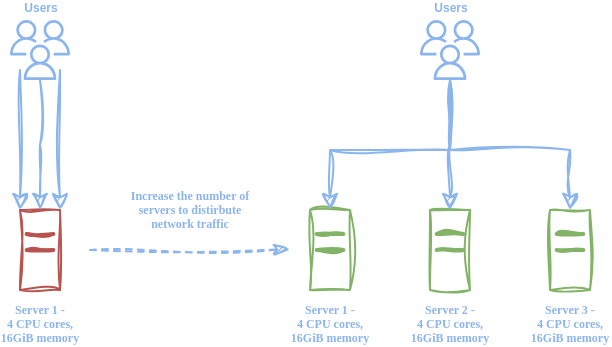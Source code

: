 <mxfile version="21.2.8" type="device" pages="2">
  <diagram name="Page-1" id="F6b45mlh2YlPmMmq8hf2">
    <mxGraphModel dx="595" dy="349" grid="1" gridSize="10" guides="1" tooltips="1" connect="1" arrows="1" fold="1" page="1" pageScale="1" pageWidth="850" pageHeight="1100" math="0" shadow="0">
      <root>
        <mxCell id="0" />
        <mxCell id="1" parent="0" />
        <mxCell id="6wNqSqXfvCQ5wzyr89gR-1" value="Server 1 -&#xa;4 CPU cores,&#xa;16GiB memory" style="group;strokeColor=#b85450;fontSize=6;labelPosition=center;verticalLabelPosition=bottom;align=center;verticalAlign=top;fontFamily=Verdana;sketch=1;curveFitting=1;jiggle=2;fillColor=none;fontStyle=1;fontColor=#8CB5EE;" parent="1" vertex="1" connectable="0">
          <mxGeometry x="85" y="180" width="20" height="40" as="geometry" />
        </mxCell>
        <mxCell id="6wNqSqXfvCQ5wzyr89gR-3" value="" style="line;strokeWidth=2;html=1;sketch=1;curveFitting=1;jiggle=2;strokeColor=#b85450;fillColor=#f8cecc;fontSize=6;fontStyle=1;fontColor=#8CB5EE;" parent="6wNqSqXfvCQ5wzyr89gR-1" vertex="1">
          <mxGeometry x="3.333" y="8" width="13.333" height="8" as="geometry" />
        </mxCell>
        <mxCell id="6wNqSqXfvCQ5wzyr89gR-4" value="" style="line;strokeWidth=2;html=1;sketch=1;curveFitting=1;jiggle=2;strokeColor=#b85450;fillColor=#f8cecc;fontSize=6;fontStyle=1;fontColor=#8CB5EE;" parent="6wNqSqXfvCQ5wzyr89gR-1" vertex="1">
          <mxGeometry x="3.333" y="16" width="13.333" height="8" as="geometry" />
        </mxCell>
        <mxCell id="6wNqSqXfvCQ5wzyr89gR-48" value="Server 2 -&#xa;4 CPU cores,&#xa;16GiB memory" style="group;strokeColor=#82b366;fontSize=6;labelPosition=center;verticalLabelPosition=bottom;align=center;verticalAlign=top;fontFamily=Verdana;sketch=1;curveFitting=1;jiggle=2;fillColor=none;fontStyle=1;fontColor=#8CB5EE;" parent="1" vertex="1" connectable="0">
          <mxGeometry x="290" y="180" width="20" height="40" as="geometry" />
        </mxCell>
        <mxCell id="6wNqSqXfvCQ5wzyr89gR-49" value="" style="line;strokeWidth=2;html=1;sketch=1;curveFitting=1;jiggle=2;strokeColor=#82b366;fillColor=#d5e8d4;fontSize=6;fontStyle=1;fontColor=#8CB5EE;" parent="6wNqSqXfvCQ5wzyr89gR-48" vertex="1">
          <mxGeometry x="3.333" y="8" width="13.333" height="8" as="geometry" />
        </mxCell>
        <mxCell id="6wNqSqXfvCQ5wzyr89gR-50" value="" style="line;strokeWidth=2;html=1;sketch=1;curveFitting=1;jiggle=2;strokeColor=#82b366;fillColor=#d5e8d4;fontSize=6;fontStyle=1;fontColor=#8CB5EE;" parent="6wNqSqXfvCQ5wzyr89gR-48" vertex="1">
          <mxGeometry x="3.333" y="16" width="13.333" height="8" as="geometry" />
        </mxCell>
        <mxCell id="6wNqSqXfvCQ5wzyr89gR-51" value="Server 1 -&#xa;4 CPU cores,&#xa;16GiB memory" style="group;strokeColor=#82b366;fontSize=6;labelPosition=center;verticalLabelPosition=bottom;align=center;verticalAlign=top;fontFamily=Verdana;sketch=1;curveFitting=1;jiggle=2;fillColor=none;fontStyle=1;fontColor=#8CB5EE;" parent="1" vertex="1" connectable="0">
          <mxGeometry x="230" y="180" width="20" height="40" as="geometry" />
        </mxCell>
        <mxCell id="6wNqSqXfvCQ5wzyr89gR-52" value="" style="line;strokeWidth=2;html=1;sketch=1;curveFitting=1;jiggle=2;strokeColor=#82b366;fillColor=#d5e8d4;fontSize=6;fontStyle=1;fontColor=#8CB5EE;" parent="6wNqSqXfvCQ5wzyr89gR-51" vertex="1">
          <mxGeometry x="3.333" y="8" width="13.333" height="8" as="geometry" />
        </mxCell>
        <mxCell id="6wNqSqXfvCQ5wzyr89gR-53" value="" style="line;strokeWidth=2;html=1;sketch=1;curveFitting=1;jiggle=2;strokeColor=#82b366;fillColor=#d5e8d4;fontSize=6;fontStyle=1;fontColor=#8CB5EE;" parent="6wNqSqXfvCQ5wzyr89gR-51" vertex="1">
          <mxGeometry x="3.333" y="16" width="13.333" height="8" as="geometry" />
        </mxCell>
        <mxCell id="6wNqSqXfvCQ5wzyr89gR-54" value="Server 3 -&#xa;4 CPU cores,&#xa;16GiB memory" style="group;strokeColor=#82b366;fontSize=6;labelPosition=center;verticalLabelPosition=bottom;align=center;verticalAlign=top;fontFamily=Verdana;sketch=1;curveFitting=1;jiggle=2;fillColor=none;fontStyle=1;fontColor=#8CB5EE;" parent="1" vertex="1" connectable="0">
          <mxGeometry x="350" y="180" width="20" height="40" as="geometry" />
        </mxCell>
        <mxCell id="6wNqSqXfvCQ5wzyr89gR-55" value="" style="line;strokeWidth=2;html=1;sketch=1;curveFitting=1;jiggle=2;strokeColor=#82b366;fillColor=#d5e8d4;fontSize=6;fontStyle=1;fontColor=#8CB5EE;" parent="6wNqSqXfvCQ5wzyr89gR-54" vertex="1">
          <mxGeometry x="3.333" y="8" width="13.333" height="8" as="geometry" />
        </mxCell>
        <mxCell id="6wNqSqXfvCQ5wzyr89gR-56" value="" style="line;strokeWidth=2;html=1;sketch=1;curveFitting=1;jiggle=2;strokeColor=#82b366;fillColor=#d5e8d4;fontSize=6;fontStyle=1;fontColor=#8CB5EE;" parent="6wNqSqXfvCQ5wzyr89gR-54" vertex="1">
          <mxGeometry x="3.333" y="16" width="13.333" height="8" as="geometry" />
        </mxCell>
        <mxCell id="6wNqSqXfvCQ5wzyr89gR-61" value="" style="edgeStyle=none;orthogonalLoop=1;jettySize=auto;html=1;rounded=1;sketch=1;curveFitting=1;jiggle=2;strokeColor=#8CB5EE;endArrow=classicThin;endFill=1;fontColor=#8CB5EE;fontSize=6;fontStyle=1;dashed=1;" parent="1" edge="1">
          <mxGeometry width="100" relative="1" as="geometry">
            <mxPoint x="120" y="200" as="sourcePoint" />
            <mxPoint x="220" y="199.71" as="targetPoint" />
            <Array as="points" />
          </mxGeometry>
        </mxCell>
        <mxCell id="AsDdCNnKRZNUmmkMPWEp-7" style="edgeStyle=orthogonalEdgeStyle;rounded=0;orthogonalLoop=1;jettySize=auto;html=1;sketch=1;curveFitting=1;jiggle=2;strokeColor=#8CB5EE;" edge="1" parent="1" source="AsDdCNnKRZNUmmkMPWEp-6">
          <mxGeometry relative="1" as="geometry">
            <mxPoint x="95" y="180" as="targetPoint" />
          </mxGeometry>
        </mxCell>
        <mxCell id="AsDdCNnKRZNUmmkMPWEp-6" value="&lt;b style=&quot;font-size: 6px;&quot;&gt;Users&lt;/b&gt;" style="sketch=0;outlineConnect=0;fontColor=#8CB5EE;gradientColor=none;fillColor=#8CB5EE;strokeColor=none;dashed=0;verticalLabelPosition=top;verticalAlign=bottom;align=center;html=1;fontSize=6;fontStyle=0;aspect=fixed;pointerEvents=1;shape=mxgraph.aws4.users;labelPosition=center;" vertex="1" parent="1">
          <mxGeometry x="80" y="85" width="30" height="30" as="geometry" />
        </mxCell>
        <mxCell id="AsDdCNnKRZNUmmkMPWEp-9" style="edgeStyle=orthogonalEdgeStyle;rounded=0;orthogonalLoop=1;jettySize=auto;html=1;strokeColor=#8CB5EE;sketch=1;curveFitting=1;jiggle=2;" edge="1" parent="1" source="AsDdCNnKRZNUmmkMPWEp-8">
          <mxGeometry relative="1" as="geometry">
            <mxPoint x="300" y="180" as="targetPoint" />
          </mxGeometry>
        </mxCell>
        <mxCell id="AsDdCNnKRZNUmmkMPWEp-10" style="edgeStyle=orthogonalEdgeStyle;rounded=0;orthogonalLoop=1;jettySize=auto;html=1;strokeColor=#8CB5EE;sketch=1;curveFitting=1;jiggle=2;" edge="1" parent="1" source="AsDdCNnKRZNUmmkMPWEp-8">
          <mxGeometry relative="1" as="geometry">
            <mxPoint x="240" y="180" as="targetPoint" />
            <Array as="points">
              <mxPoint x="300" y="150" />
              <mxPoint x="240" y="150" />
            </Array>
          </mxGeometry>
        </mxCell>
        <mxCell id="AsDdCNnKRZNUmmkMPWEp-11" style="edgeStyle=orthogonalEdgeStyle;rounded=0;orthogonalLoop=1;jettySize=auto;html=1;strokeColor=#8CB5EE;sketch=1;curveFitting=1;jiggle=2;" edge="1" parent="1" source="AsDdCNnKRZNUmmkMPWEp-8">
          <mxGeometry relative="1" as="geometry">
            <mxPoint x="360" y="180" as="targetPoint" />
            <Array as="points">
              <mxPoint x="300" y="150" />
              <mxPoint x="360" y="150" />
            </Array>
          </mxGeometry>
        </mxCell>
        <mxCell id="AsDdCNnKRZNUmmkMPWEp-8" value="&lt;b style=&quot;font-size: 6px;&quot;&gt;Users&lt;/b&gt;" style="sketch=0;outlineConnect=0;fontColor=#8CB5EE;gradientColor=none;fillColor=#8CB5EE;strokeColor=none;dashed=0;verticalLabelPosition=top;verticalAlign=bottom;align=center;html=1;fontSize=6;fontStyle=0;aspect=fixed;pointerEvents=1;shape=mxgraph.aws4.users;labelPosition=center;" vertex="1" parent="1">
          <mxGeometry x="285" y="85" width="30" height="30" as="geometry" />
        </mxCell>
        <mxCell id="AsDdCNnKRZNUmmkMPWEp-12" value="Increase the number of &#xa;servers to distirbute&#xa;network traffic" style="text;align=center;verticalAlign=middle;resizable=0;points=[];autosize=1;strokeColor=none;fillColor=none;fontColor=#8CB5EE;fontSize=6;fontStyle=1;fontFamily=Verdana;" vertex="1" parent="1">
          <mxGeometry x="120" y="160" width="100" height="40" as="geometry" />
        </mxCell>
        <mxCell id="AsDdCNnKRZNUmmkMPWEp-14" style="edgeStyle=orthogonalEdgeStyle;rounded=0;orthogonalLoop=1;jettySize=auto;html=1;sketch=1;curveFitting=1;jiggle=2;strokeColor=#8CB5EE;" edge="1" parent="1">
          <mxGeometry relative="1" as="geometry">
            <mxPoint x="85" y="180" as="targetPoint" />
            <mxPoint x="85" y="110" as="sourcePoint" />
          </mxGeometry>
        </mxCell>
        <mxCell id="AsDdCNnKRZNUmmkMPWEp-15" style="edgeStyle=orthogonalEdgeStyle;rounded=0;orthogonalLoop=1;jettySize=auto;html=1;sketch=1;curveFitting=1;jiggle=2;strokeColor=#8CB5EE;" edge="1" parent="1">
          <mxGeometry relative="1" as="geometry">
            <mxPoint x="105" y="180" as="targetPoint" />
            <mxPoint x="105" y="110" as="sourcePoint" />
          </mxGeometry>
        </mxCell>
      </root>
    </mxGraphModel>
  </diagram>
  <diagram id="sQgWy0Glizr-BnA-MxLu" name="Page-2">
    <mxGraphModel dx="496" dy="291" grid="1" gridSize="10" guides="1" tooltips="1" connect="1" arrows="1" fold="1" page="1" pageScale="1" pageWidth="850" pageHeight="1100" math="0" shadow="0">
      <root>
        <mxCell id="0" />
        <mxCell id="1" parent="0" />
        <mxCell id="fL7lZTnlTA15-pzCUfqG-1" value="Server 1 - &#xa;4 CPU cores,&#xa;16GiB memory" style="group;strokeColor=#b85450;fontSize=7;labelPosition=center;verticalLabelPosition=bottom;align=center;verticalAlign=top;fontFamily=Verdana;sketch=1;curveFitting=1;jiggle=2;fillColor=none;fontStyle=1;fontColor=#8CB5EE;" parent="1" vertex="1" connectable="0">
          <mxGeometry x="100" y="300" width="20" height="40" as="geometry" />
        </mxCell>
        <mxCell id="fL7lZTnlTA15-pzCUfqG-2" value="" style="line;strokeWidth=2;html=1;sketch=1;curveFitting=1;jiggle=2;strokeColor=#b85450;fillColor=#f8cecc;fontStyle=1" parent="fL7lZTnlTA15-pzCUfqG-1" vertex="1">
          <mxGeometry x="3.333" y="8" width="13.333" height="8" as="geometry" />
        </mxCell>
        <mxCell id="fL7lZTnlTA15-pzCUfqG-3" value="" style="line;strokeWidth=2;html=1;sketch=1;curveFitting=1;jiggle=2;strokeColor=#b85450;fillColor=none;fontStyle=1" parent="fL7lZTnlTA15-pzCUfqG-1" vertex="1">
          <mxGeometry x="3.333" y="16" width="13.333" height="8" as="geometry" />
        </mxCell>
        <mxCell id="fL7lZTnlTA15-pzCUfqG-4" value="Server 1 - &#xa;8 CPU cores,&#xa;32GB memory" style="group;strokeColor=#82b366;fontSize=7;labelPosition=center;verticalLabelPosition=bottom;align=center;verticalAlign=top;fontFamily=Verdana;sketch=1;curveFitting=1;jiggle=2;fillColor=none;fontStyle=1;fontColor=#8CB5EE;" parent="1" vertex="1" connectable="0">
          <mxGeometry x="240" y="280" width="30" height="60" as="geometry" />
        </mxCell>
        <mxCell id="fL7lZTnlTA15-pzCUfqG-5" value="" style="line;strokeWidth=2;html=1;sketch=1;curveFitting=1;jiggle=2;strokeColor=#82b366;fillColor=#d5e8d4;fontStyle=1" parent="fL7lZTnlTA15-pzCUfqG-4" vertex="1">
          <mxGeometry x="5" y="12" width="20" height="12" as="geometry" />
        </mxCell>
        <mxCell id="fL7lZTnlTA15-pzCUfqG-6" value="" style="line;strokeWidth=2;html=1;sketch=1;curveFitting=1;jiggle=2;strokeColor=#82b366;fillColor=#d5e8d4;fontStyle=1" parent="fL7lZTnlTA15-pzCUfqG-4" vertex="1">
          <mxGeometry x="5" y="24" width="20" height="12" as="geometry" />
        </mxCell>
        <mxCell id="fL7lZTnlTA15-pzCUfqG-7" value="" style="edgeStyle=none;orthogonalLoop=1;jettySize=auto;html=1;rounded=0;sketch=1;curveFitting=1;jiggle=2;strokeColor=#8CB5EE;endArrow=classicThin;endFill=1;fontColor=#8CB5EE;fontStyle=1;dashed=1;" parent="1" edge="1">
          <mxGeometry width="100" relative="1" as="geometry">
            <mxPoint x="130" y="320" as="sourcePoint" />
            <mxPoint x="230" y="320" as="targetPoint" />
            <Array as="points" />
          </mxGeometry>
        </mxCell>
        <mxCell id="PG-_tTAaqSgrECH8_LJu-1" style="edgeStyle=orthogonalEdgeStyle;rounded=0;orthogonalLoop=1;jettySize=auto;html=1;sketch=1;curveFitting=1;jiggle=2;strokeColor=#8CB5EE;" edge="1" parent="1" source="PG-_tTAaqSgrECH8_LJu-2">
          <mxGeometry relative="1" as="geometry">
            <mxPoint x="110" y="300" as="targetPoint" />
          </mxGeometry>
        </mxCell>
        <mxCell id="PG-_tTAaqSgrECH8_LJu-2" value="&lt;b style=&quot;font-size: 6px;&quot;&gt;Users&lt;/b&gt;" style="sketch=0;outlineConnect=0;fontColor=#8CB5EE;gradientColor=none;fillColor=#8CB5EE;strokeColor=none;dashed=0;verticalLabelPosition=top;verticalAlign=bottom;align=center;html=1;fontSize=6;fontStyle=0;aspect=fixed;pointerEvents=1;shape=mxgraph.aws4.users;labelPosition=center;" vertex="1" parent="1">
          <mxGeometry x="95" y="205" width="30" height="30" as="geometry" />
        </mxCell>
        <mxCell id="PG-_tTAaqSgrECH8_LJu-3" style="edgeStyle=orthogonalEdgeStyle;rounded=0;orthogonalLoop=1;jettySize=auto;html=1;sketch=1;curveFitting=1;jiggle=2;strokeColor=#8CB5EE;" edge="1" parent="1">
          <mxGeometry relative="1" as="geometry">
            <mxPoint x="100" y="300" as="targetPoint" />
            <mxPoint x="100" y="230" as="sourcePoint" />
          </mxGeometry>
        </mxCell>
        <mxCell id="PG-_tTAaqSgrECH8_LJu-4" style="edgeStyle=orthogonalEdgeStyle;rounded=0;orthogonalLoop=1;jettySize=auto;html=1;sketch=1;curveFitting=1;jiggle=2;strokeColor=#8CB5EE;" edge="1" parent="1">
          <mxGeometry relative="1" as="geometry">
            <mxPoint x="120" y="300" as="targetPoint" />
            <mxPoint x="120" y="230" as="sourcePoint" />
          </mxGeometry>
        </mxCell>
        <mxCell id="PG-_tTAaqSgrECH8_LJu-9" style="edgeStyle=orthogonalEdgeStyle;rounded=0;orthogonalLoop=1;jettySize=auto;html=1;sketch=1;curveFitting=1;jiggle=2;strokeColor=#8CB5EE;" edge="1" parent="1" source="PG-_tTAaqSgrECH8_LJu-10">
          <mxGeometry relative="1" as="geometry">
            <mxPoint x="255" y="280" as="targetPoint" />
          </mxGeometry>
        </mxCell>
        <mxCell id="PG-_tTAaqSgrECH8_LJu-10" value="&lt;b style=&quot;font-size: 6px;&quot;&gt;Users&lt;/b&gt;" style="sketch=0;outlineConnect=0;fontColor=#8CB5EE;gradientColor=none;fillColor=#8CB5EE;strokeColor=none;dashed=0;verticalLabelPosition=top;verticalAlign=bottom;align=center;html=1;fontSize=6;fontStyle=0;aspect=fixed;pointerEvents=1;shape=mxgraph.aws4.users;labelPosition=center;" vertex="1" parent="1">
          <mxGeometry x="240" y="205" width="30" height="30" as="geometry" />
        </mxCell>
        <mxCell id="PG-_tTAaqSgrECH8_LJu-11" style="edgeStyle=orthogonalEdgeStyle;rounded=0;orthogonalLoop=1;jettySize=auto;html=1;sketch=1;curveFitting=1;jiggle=2;strokeColor=#8CB5EE;" edge="1" parent="1">
          <mxGeometry relative="1" as="geometry">
            <mxPoint x="245" y="280" as="targetPoint" />
            <mxPoint x="245" y="230" as="sourcePoint" />
          </mxGeometry>
        </mxCell>
        <mxCell id="PG-_tTAaqSgrECH8_LJu-12" style="edgeStyle=orthogonalEdgeStyle;rounded=0;orthogonalLoop=1;jettySize=auto;html=1;sketch=1;curveFitting=1;jiggle=2;strokeColor=#8CB5EE;" edge="1" parent="1">
          <mxGeometry relative="1" as="geometry">
            <mxPoint x="265" y="280" as="targetPoint" />
            <mxPoint x="265" y="230" as="sourcePoint" />
          </mxGeometry>
        </mxCell>
        <mxCell id="XbXH-Iv01xMm2d-SM-cE-1" value="Change the underlying&#xa;hardware to handle&#xa;increase in traffic" style="text;align=center;verticalAlign=middle;resizable=0;points=[];autosize=1;strokeColor=none;fillColor=none;fontColor=#8CB5EE;fontSize=6;fontStyle=1;fontFamily=Verdana;" vertex="1" parent="1">
          <mxGeometry x="130" y="280" width="100" height="40" as="geometry" />
        </mxCell>
      </root>
    </mxGraphModel>
  </diagram>
</mxfile>
